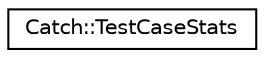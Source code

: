 digraph "Graphical Class Hierarchy"
{
  edge [fontname="Helvetica",fontsize="10",labelfontname="Helvetica",labelfontsize="10"];
  node [fontname="Helvetica",fontsize="10",shape=record];
  rankdir="LR";
  Node1 [label="Catch::TestCaseStats",height=0.2,width=0.4,color="black", fillcolor="white", style="filled",URL="$df/ddb/structCatch_1_1TestCaseStats.html"];
}

